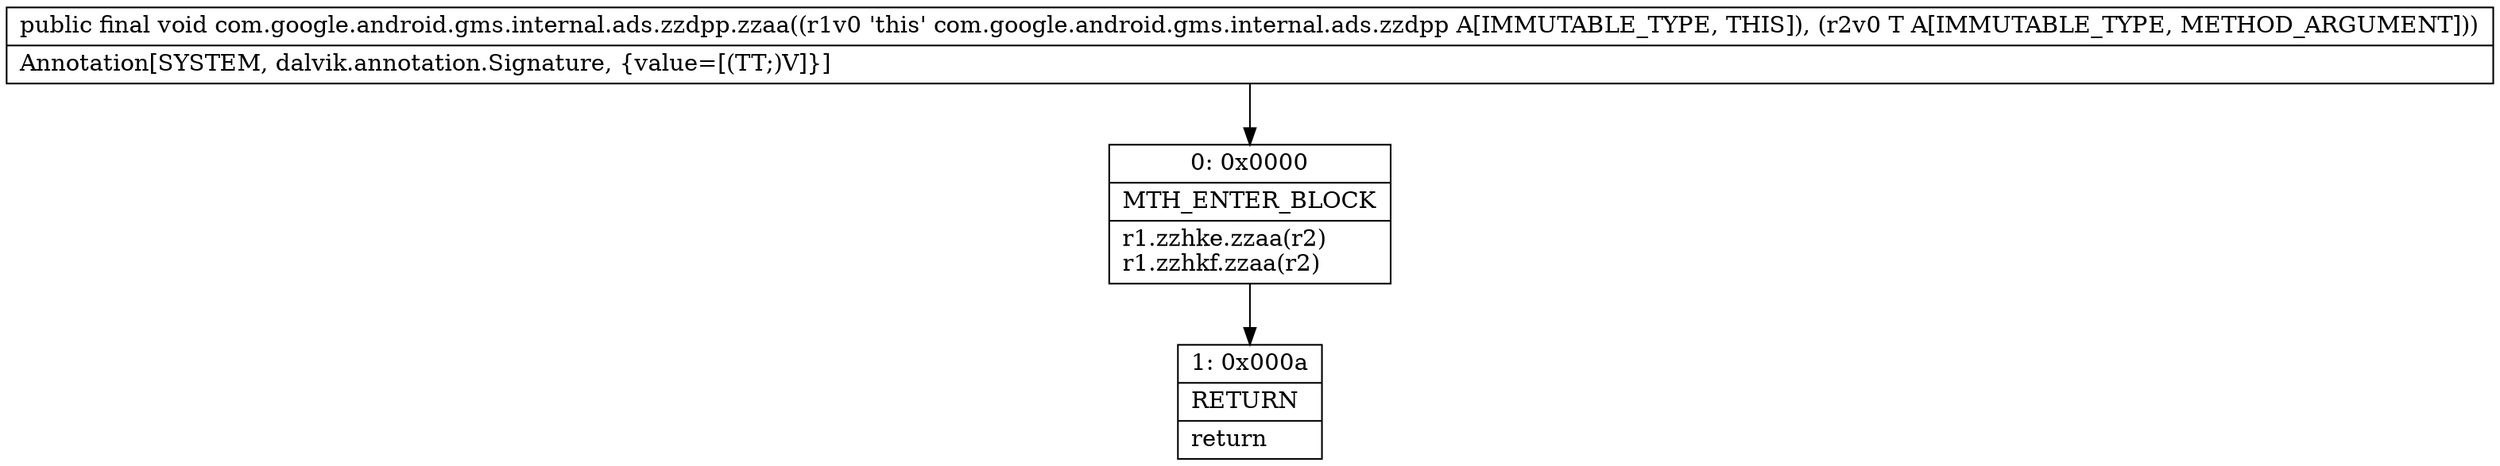 digraph "CFG forcom.google.android.gms.internal.ads.zzdpp.zzaa(Ljava\/lang\/Object;)V" {
Node_0 [shape=record,label="{0\:\ 0x0000|MTH_ENTER_BLOCK\l|r1.zzhke.zzaa(r2)\lr1.zzhkf.zzaa(r2)\l}"];
Node_1 [shape=record,label="{1\:\ 0x000a|RETURN\l|return\l}"];
MethodNode[shape=record,label="{public final void com.google.android.gms.internal.ads.zzdpp.zzaa((r1v0 'this' com.google.android.gms.internal.ads.zzdpp A[IMMUTABLE_TYPE, THIS]), (r2v0 T A[IMMUTABLE_TYPE, METHOD_ARGUMENT]))  | Annotation[SYSTEM, dalvik.annotation.Signature, \{value=[(TT;)V]\}]\l}"];
MethodNode -> Node_0;
Node_0 -> Node_1;
}

